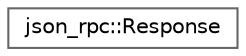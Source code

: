 digraph "Graphical Class Hierarchy"
{
 // LATEX_PDF_SIZE
  bgcolor="transparent";
  edge [fontname=Helvetica,fontsize=10,labelfontname=Helvetica,labelfontsize=10];
  node [fontname=Helvetica,fontsize=10,shape=box,height=0.2,width=0.4];
  rankdir="LR";
  Node0 [id="Node000000",label="json_rpc::Response",height=0.2,width=0.4,color="grey40", fillcolor="white", style="filled",URL="$classjson__rpc_1_1Response.html",tooltip="Represents a JSON-RPC response."];
}
